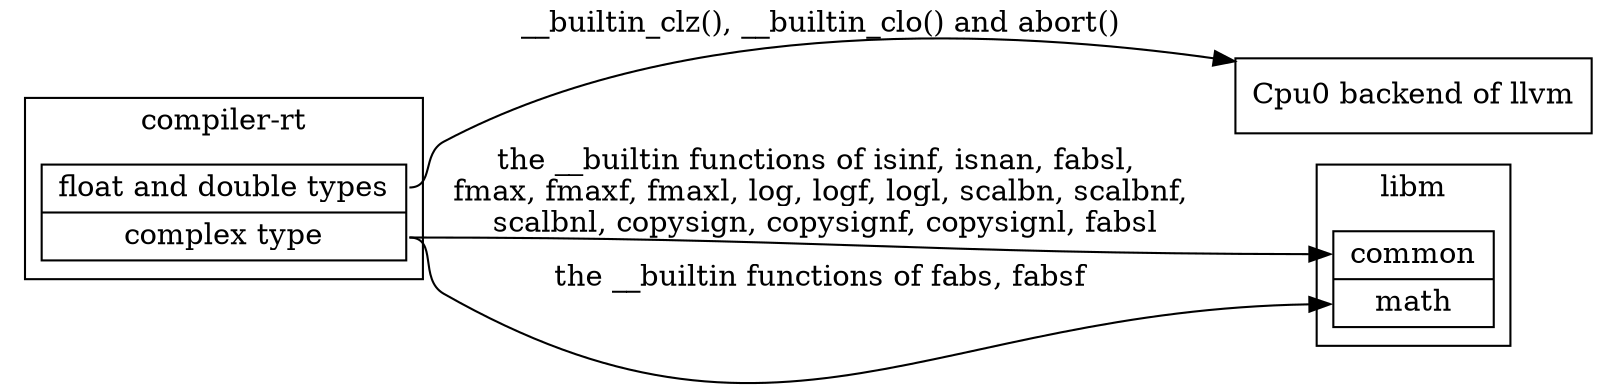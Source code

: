 // dot -Tpng compiler-rt-dep.gv -o compiler-rt-dep.png
digraph G {
  rankdir=LR;

  compound=true;
  node [shape=record];

  subgraph cluster_compiler_rt {
    label = "compiler-rt";
    compiler_rt [label="<fdt> float and double types | <ct> complex type"];
  }

  node [label = "Cpu0 backend of llvm"]; cpu0;

  subgraph cluster_libm {
    label = "libm";
    libm [label="<c> common | <ma> math"];
  }

  compiler_rt:ct -> libm:c [label = "the __builtin functions of isinf, isnan, fabsl, \n fmax, fmaxf, fmaxl, log, logf, logl, scalbn, scalbnf, \n scalbnl, copysign, copysignf, copysignl, fabsl" ];
  compiler_rt:ct -> libm:ma [label = "the __builtin functions of fabs, fabsf" ];
  compiler_rt:fdt -> cpu0 [label = "__builtin_clz(), __builtin_clo() and abort()" ];
}
